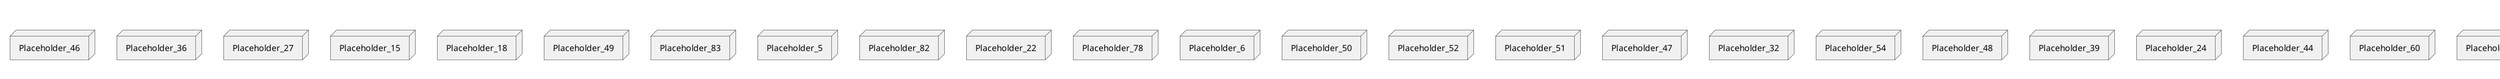 @startuml
skinparam fixCircleLabelOverlapping true
node Placeholder_35 {
[aName] [[openmrs-openmrs-module-webservices-rest.system#_s2E_FL8UEe64M4nTT-vu3w]]
}
node Placeholder_46 {
[aName] [[openmrs-openmrs-module-webservices-rest.system#_s2E_FL8UEe64M4nTT-vu3w]]
}
node Placeholder_36 {
[aName] [[openmrs-openmrs-module-webservices-rest.system#_s2E_FL8UEe64M4nTT-vu3w]]
}
node Placeholder_27 {
[aName] [[openmrs-openmrs-module-webservices-rest.system#_s2E_FL8UEe64M4nTT-vu3w]]
}
node Placeholder_15 {
[aName] [[openmrs-openmrs-module-webservices-rest.system#_s2E_FL8UEe64M4nTT-vu3w]]
}
node Placeholder_18 {
[aName] [[openmrs-openmrs-module-webservices-rest.system#_s2E_FL8UEe64M4nTT-vu3w]]
}
node Placeholder_49 {
[aName] [[openmrs-openmrs-module-webservices-rest.system#_s2E_FL8UEe64M4nTT-vu3w]]
}
node Placeholder_83 {
[aName] [[openmrs-openmrs-module-webservices-rest.system#_s2E_FL8UEe64M4nTT-vu3w]]
}
node Placeholder_5 {
[aName] [[openmrs-openmrs-module-webservices-rest.system#_s2E_FL8UEe64M4nTT-vu3w]]
}
node Placeholder_82 {
[aName] [[openmrs-openmrs-module-webservices-rest.system#_s2E_FL8UEe64M4nTT-vu3w]]
}
node Placeholder_22 {
[aName] [[openmrs-openmrs-module-webservices-rest.system#_s2E_FL8UEe64M4nTT-vu3w]]
}
node Placeholder_78 {
[aName] [[openmrs-openmrs-module-webservices-rest.system#_s2E_FL8UEe64M4nTT-vu3w]]
}
node Placeholder_6 {
[aName] [[openmrs-openmrs-module-webservices-rest.system#_s2E_FL8UEe64M4nTT-vu3w]]
}
node Placeholder_50 {
[aName] [[openmrs-openmrs-module-webservices-rest.system#_s2E_FL8UEe64M4nTT-vu3w]]
}
node Placeholder_52 {
[aName] [[openmrs-openmrs-module-webservices-rest.system#_s2E_FL8UEe64M4nTT-vu3w]]
}
node Placeholder_51 {
[aName] [[openmrs-openmrs-module-webservices-rest.system#_s2E_FL8UEe64M4nTT-vu3w]]
}
node Placeholder_47 {
[aName] [[openmrs-openmrs-module-webservices-rest.system#_s2E_FL8UEe64M4nTT-vu3w]]
}
node Placeholder_32 {
[aName] [[openmrs-openmrs-module-webservices-rest.system#_s2E_FL8UEe64M4nTT-vu3w]]
}
node Placeholder_54 {
[aName] [[openmrs-openmrs-module-webservices-rest.system#_s2E_FL8UEe64M4nTT-vu3w]]
}
node Placeholder_48 {
[aName] [[openmrs-openmrs-module-webservices-rest.system#_s2E_FL8UEe64M4nTT-vu3w]]
}
node Placeholder_39 {
[aName] [[openmrs-openmrs-module-webservices-rest.system#_s2E_FL8UEe64M4nTT-vu3w]]
}
node Placeholder_24 {
[aName] [[openmrs-openmrs-module-webservices-rest.system#_s2E_FL8UEe64M4nTT-vu3w]]
}
node Placeholder_44 {
[aName] [[openmrs-openmrs-module-webservices-rest.system#_s2E_FL8UEe64M4nTT-vu3w]]
}
node Placeholder_60 {
[aName] [[openmrs-openmrs-module-webservices-rest.system#_s2E_FL8UEe64M4nTT-vu3w]]
}
node Placeholder_2 {
[aName] [[openmrs-openmrs-module-webservices-rest.system#_s2E_FL8UEe64M4nTT-vu3w]]
}
node Placeholder_43 {
[aName] [[openmrs-openmrs-module-webservices-rest.system#_s2E_FL8UEe64M4nTT-vu3w]]
}
node Placeholder_21 {
[aName] [[openmrs-openmrs-module-webservices-rest.system#_s2E_FL8UEe64M4nTT-vu3w]]
}
node Placeholder_12 {
[aName] [[openmrs-openmrs-module-webservices-rest.system#_s2E_FL8UEe64M4nTT-vu3w]]
}
node Placeholder_26 {
[aName] [[openmrs-openmrs-module-webservices-rest.system#_s2E_FL8UEe64M4nTT-vu3w]]
}
node Placeholder_58 {
[aName] [[openmrs-openmrs-module-webservices-rest.system#_s2E_FL8UEe64M4nTT-vu3w]]
}
node Placeholder_45 {
[aName] [[openmrs-openmrs-module-webservices-rest.system#_s2E_FL8UEe64M4nTT-vu3w]]
}
node Placeholder_29 {
[aName] [[openmrs-openmrs-module-webservices-rest.system#_s2E_FL8UEe64M4nTT-vu3w]]
}
node Placeholder_84 {
[aName] [[openmrs-openmrs-module-webservices-rest.system#_s2E_FL8UEe64M4nTT-vu3w]]
}
node Placeholder_40 {
[aName] [[openmrs-openmrs-module-webservices-rest.system#_s2E_FL8UEe64M4nTT-vu3w]]
}
node Placeholder_87 {
[aName] [[openmrs-openmrs-module-webservices-rest.system#_s2E_FL8UEe64M4nTT-vu3w]]
}
node Placeholder_63 {
[aName] [[openmrs-openmrs-module-webservices-rest.system#_s2E_FL8UEe64M4nTT-vu3w]]
}
node Placeholder_23 {
[aName] [[openmrs-openmrs-module-webservices-rest.system#_s2E_FL8UEe64M4nTT-vu3w]]
}
node Placeholder_38 {
[aName] [[openmrs-openmrs-module-webservices-rest.system#_s2E_FL8UEe64M4nTT-vu3w]]
}
node Placeholder_10 {
[aName] [[openmrs-openmrs-module-webservices-rest.system#_s2E_FL8UEe64M4nTT-vu3w]]
}
node Placeholder_1 {
[aName] [[openmrs-openmrs-module-webservices-rest.system#_s2E_FL8UEe64M4nTT-vu3w]]
}
node Placeholder_3 {
[aName] [[openmrs-openmrs-module-webservices-rest.system#_s2E_FL8UEe64M4nTT-vu3w]]
}
node Placeholder_86 {
[aName] [[openmrs-openmrs-module-webservices-rest.system#_s2E_FL8UEe64M4nTT-vu3w]]
}
node Placeholder_9 {
[aName] [[openmrs-openmrs-module-webservices-rest.system#_s2E_FL8UEe64M4nTT-vu3w]]
}
node Placeholder_28 {
[aName] [[openmrs-openmrs-module-webservices-rest.system#_s2E_FL8UEe64M4nTT-vu3w]]
}
node Placeholder_76 {
[aName] [[openmrs-openmrs-module-webservices-rest.system#_s2E_FL8UEe64M4nTT-vu3w]]
}
node Placeholder_41 {
[aName] [[openmrs-openmrs-module-webservices-rest.system#_s2E_FL8UEe64M4nTT-vu3w]]
}
node Placeholder_88 {
[aName] [[openmrs-openmrs-module-webservices-rest.system#_s2E_FL8UEe64M4nTT-vu3w]]
}
node Placeholder_34 {
[aName] [[openmrs-openmrs-module-webservices-rest.system#_s2E_FL8UEe64M4nTT-vu3w]]
}
[aName] -(0- [aName] : org_openmrs_module_webservices_rest_web_api_RestService_Provider
[aName] -(0- [aName] : org_openmrs_module_webservices_rest_web_api_RestService_Provider
[aName] -(0- [aName] : org_openmrs_module_webservices_rest_web_api_RestService_Provider
[aName] -(0- [aName] : org_openmrs_module_webservices_rest_web_api_RestService_Provider
[aName] -(0- [aName] : org_openmrs_module_webservices_rest_web_api_RestService_Provider
[aName] -(0- [aName] : org_openmrs_module_webservices_rest_web_api_RestService_Provider
[aName] -(0- [aName] : org_openmrs_module_webservices_rest_web_api_RestService_Provider
[aName] -(0- [aName] : org_openmrs_module_webservices_rest_web_api_RestService_Provider
[aName] -(0- [aName] : org_openmrs_module_webservices_rest_web_api_RestService_Provider
[aName] -(0- [aName] : org_openmrs_module_webservices_rest_web_api_RestService_Provider
[aName] -(0- [aName] : org_openmrs_module_webservices_rest_web_v1_0_controller_BaseUriSetup_Provider
[aName] -(0- [aName] : org_openmrs_module_webservices_rest_web_v1_0_controller_BaseUriSetup_Provider
[aName] -(0- [aName] : org_openmrs_module_webservices_rest_web_v1_0_controller_MainResourceController_Provider
[aName] -(0- [aName] : org_openmrs_module_webservices_rest_web_v1_0_controller_openmrs1_8_ObsService_Provider
[aName] -(0- [aName] : org_openmrs_module_webservices_rest_web_v1_0_controller_openmrs1_8_UserService_Provider
[aName] -(0- [aName] : org_openmrs_module_webservices_rest_web_v1_0_controller_openmrs1_9_ClobDatatypeStorageController_Provider
[aName] -(0- [aName] : org_openmrs_module_webservices_rest_web_v1_0_controller_openmrs1_9_DatatypeService_Provider
[aName] -(0- [aName] : org_openmrs_module_webservices_rest_web_v1_0_controller_openmrs1_9_FormService_Provider
[aName] -(0- [aName] : org_openmrs_module_webservices_rest_web_v1_0_controller_openmrs2_2_UserService_Provider

@enduml
